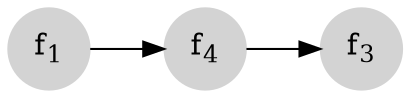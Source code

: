 digraph G
{
ranksep = "equally"
rankdir = LR
node [shape=circle]
{rank = same; f1; };
{rank = same; f4; };
{rank = same; f3; };
f1[style=filled label=<f<SUB>1</SUB>> color="lightgrey"]
f4[style=filled label=<f<SUB>4</SUB>> color="lightgrey"]
f3[style=filled label=<f<SUB>3</SUB>> color="lightgrey"]
f1 -> f4
f4 -> f3
}